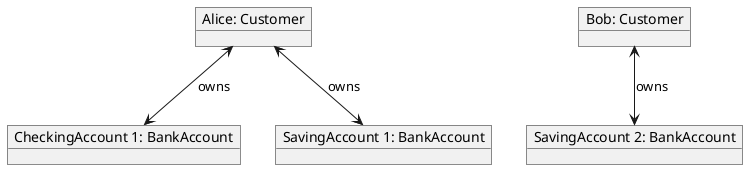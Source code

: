 @startuml Aufgabe 2 b2)

skinparam classAttributeIconSize 0

object "Alice: Customer" as alice
object "Bob: Customer" as bob

object "CheckingAccount 1: BankAccount" as checking
object "SavingAccount 1: BankAccount" as saving

object "SavingAccount 2: BankAccount" as saving2

alice <--> checking: "owns"
alice <--> saving: "owns"
bob <--> saving2: "owns"

@enduml
